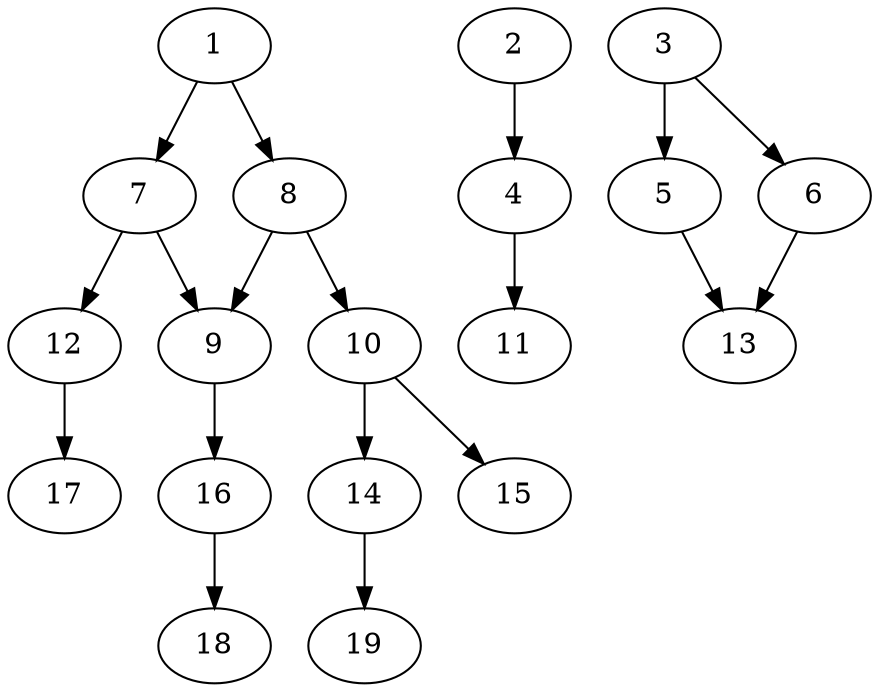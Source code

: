 // DAG (tier=1-easy, mode=compute, n=19, ccr=0.283, fat=0.481, density=0.312, regular=0.618, jump=0.069, mindata=262144, maxdata=2097152)
// DAG automatically generated by daggen at Sun Aug 24 16:33:32 2025
// /home/ermia/Project/Environments/daggen/bin/daggen --dot --ccr 0.283 --fat 0.481 --regular 0.618 --density 0.312 --jump 0.069 --mindata 262144 --maxdata 2097152 -n 19 
digraph G {
  1 [size="28150465978265800", alpha="0.15", expect_size="14075232989132900"]
  1 -> 7 [size ="34025838215168"]
  1 -> 8 [size ="34025838215168"]
  2 [size="1115805242214609", alpha="0.01", expect_size="557902621107304"]
  2 -> 4 [size ="21825220247552"]
  3 [size="28415065543671808", alpha="0.03", expect_size="14207532771835904"]
  3 -> 5 [size ="744941944832"]
  3 -> 6 [size ="744941944832"]
  4 [size="618135456419688", alpha="0.18", expect_size="309067728209844"]
  4 -> 11 [size ="15790581481472"]
  5 [size="2647682573374849024", alpha="0.06", expect_size="1323841286687424512"]
  5 -> 13 [size ="15310895710208"]
  6 [size="5853799906279424000", alpha="0.04", expect_size="2926899953139712000"]
  6 -> 13 [size ="25984552140800"]
  7 [size="142455060751738", alpha="0.02", expect_size="71227530375869"]
  7 -> 9 [size ="2259563839488"]
  7 -> 12 [size ="2259563839488"]
  8 [size="6096553931750506496", alpha="0.17", expect_size="3048276965875253248"]
  8 -> 9 [size ="26698053582848"]
  8 -> 10 [size ="26698053582848"]
  9 [size="7594150986865738", alpha="0.03", expect_size="3797075493432869"]
  9 -> 16 [size ="8221674700800"]
  10 [size="16958121348620", alpha="0.01", expect_size="8479060674310"]
  10 -> 14 [size ="902480003072"]
  10 -> 15 [size ="902480003072"]
  11 [size="21603070737425180", alpha="0.02", expect_size="10801535368712590"]
  12 [size="10220121141609170", alpha="0.20", expect_size="5110060570804585"]
  12 -> 17 [size ="7053888192512"]
  13 [size="7089218661671501824", alpha="0.15", expect_size="3544609330835750912"]
  14 [size="27489115123228496", alpha="0.13", expect_size="13744557561614248"]
  14 -> 19 [size ="11055380037632"]
  15 [size="7864073187556851712", alpha="0.16", expect_size="3932036593778425856"]
  16 [size="24568082748668792", alpha="0.03", expect_size="12284041374334396"]
  16 -> 18 [size ="20624432955392"]
  17 [size="343153320574701", alpha="0.14", expect_size="171576660287350"]
  18 [size="1086678334215028736", alpha="0.18", expect_size="543339167107514368"]
  19 [size="15351994959954918", alpha="0.14", expect_size="7675997479977459"]
}